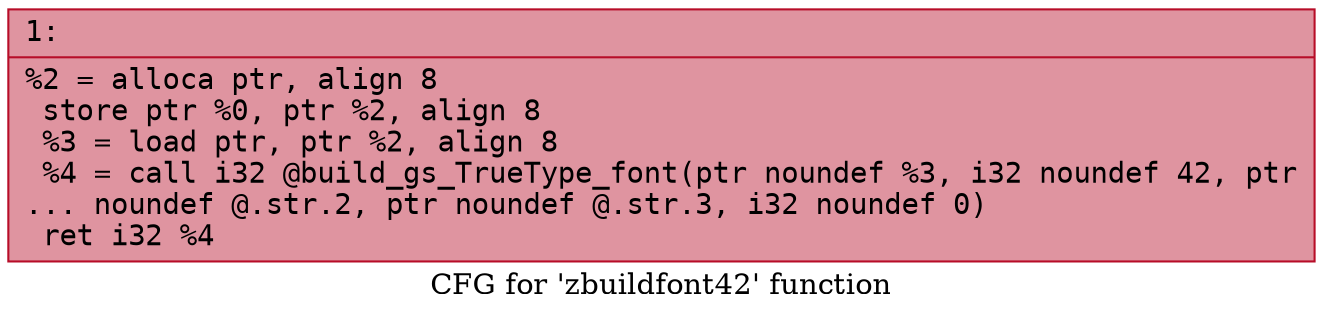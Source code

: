 digraph "CFG for 'zbuildfont42' function" {
	label="CFG for 'zbuildfont42' function";

	Node0x60000285e850 [shape=record,color="#b70d28ff", style=filled, fillcolor="#b70d2870" fontname="Courier",label="{1:\l|  %2 = alloca ptr, align 8\l  store ptr %0, ptr %2, align 8\l  %3 = load ptr, ptr %2, align 8\l  %4 = call i32 @build_gs_TrueType_font(ptr noundef %3, i32 noundef 42, ptr\l... noundef @.str.2, ptr noundef @.str.3, i32 noundef 0)\l  ret i32 %4\l}"];
}
